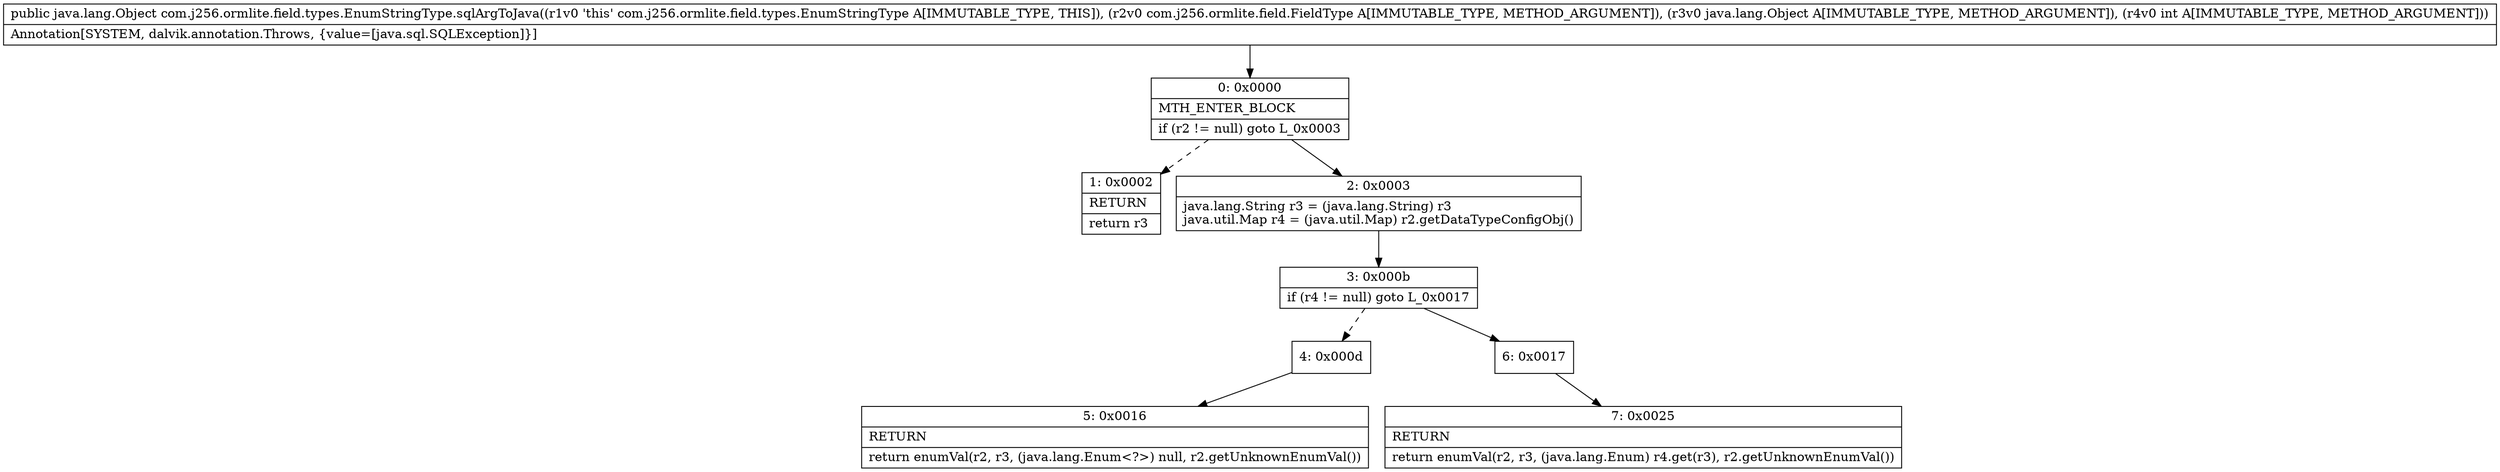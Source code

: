 digraph "CFG forcom.j256.ormlite.field.types.EnumStringType.sqlArgToJava(Lcom\/j256\/ormlite\/field\/FieldType;Ljava\/lang\/Object;I)Ljava\/lang\/Object;" {
Node_0 [shape=record,label="{0\:\ 0x0000|MTH_ENTER_BLOCK\l|if (r2 != null) goto L_0x0003\l}"];
Node_1 [shape=record,label="{1\:\ 0x0002|RETURN\l|return r3\l}"];
Node_2 [shape=record,label="{2\:\ 0x0003|java.lang.String r3 = (java.lang.String) r3\ljava.util.Map r4 = (java.util.Map) r2.getDataTypeConfigObj()\l}"];
Node_3 [shape=record,label="{3\:\ 0x000b|if (r4 != null) goto L_0x0017\l}"];
Node_4 [shape=record,label="{4\:\ 0x000d}"];
Node_5 [shape=record,label="{5\:\ 0x0016|RETURN\l|return enumVal(r2, r3, (java.lang.Enum\<?\>) null, r2.getUnknownEnumVal())\l}"];
Node_6 [shape=record,label="{6\:\ 0x0017}"];
Node_7 [shape=record,label="{7\:\ 0x0025|RETURN\l|return enumVal(r2, r3, (java.lang.Enum) r4.get(r3), r2.getUnknownEnumVal())\l}"];
MethodNode[shape=record,label="{public java.lang.Object com.j256.ormlite.field.types.EnumStringType.sqlArgToJava((r1v0 'this' com.j256.ormlite.field.types.EnumStringType A[IMMUTABLE_TYPE, THIS]), (r2v0 com.j256.ormlite.field.FieldType A[IMMUTABLE_TYPE, METHOD_ARGUMENT]), (r3v0 java.lang.Object A[IMMUTABLE_TYPE, METHOD_ARGUMENT]), (r4v0 int A[IMMUTABLE_TYPE, METHOD_ARGUMENT]))  | Annotation[SYSTEM, dalvik.annotation.Throws, \{value=[java.sql.SQLException]\}]\l}"];
MethodNode -> Node_0;
Node_0 -> Node_1[style=dashed];
Node_0 -> Node_2;
Node_2 -> Node_3;
Node_3 -> Node_4[style=dashed];
Node_3 -> Node_6;
Node_4 -> Node_5;
Node_6 -> Node_7;
}

